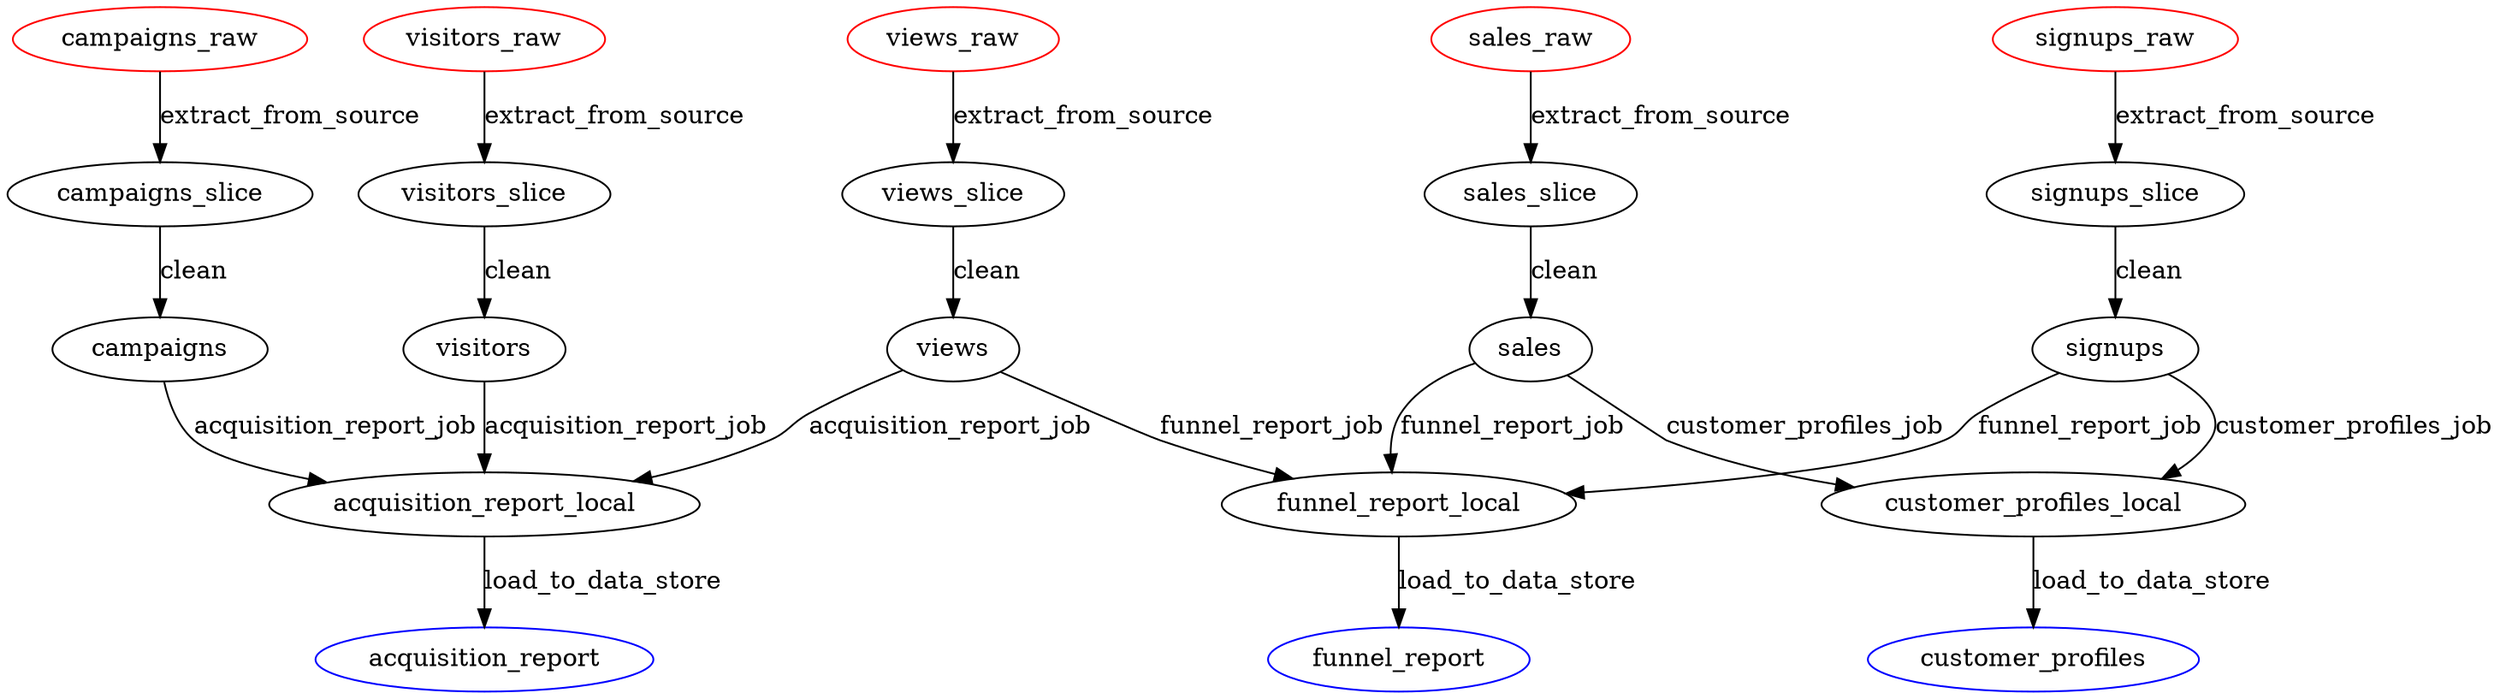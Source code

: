 digraph best_data_pipeline {

  //setup
  compound = True;
  splines = True;

  // inputs in red
  campaigns_raw [color = red]
  views_raw [color = red]
  visitors_raw [color = red]
  signups_raw [color = red]
  sales_raw [color = red]

  // outputs in blue
  acquisition_report [color = blue]
  funnel_report [color = blue]
  customer_profiles [color = blue]

  // subgraphs
  subgraph etl {
    label = "etl";

    subgraph extract {
      label = "extract"

      // extract columns and rows you need
      campaigns_raw -> campaigns_slice [label="extract_from_source"]
      views_raw -> views_slice [label="extract_from_source"]
      visitors_raw -> visitors_slice [label="extract_from_source"]
      signups_raw -> signups_slice [label="extract_from_source"]
      sales_raw -> sales_slice [label="extract_from_source"]

      // cast types and standardize nulls
      campaigns_slice -> campaigns [label="clean"]
      views_slice -> views [label="clean"]
      visitors_slice -> visitors [label="clean"]
      signups_slice -> signups [label="clean"]
      sales_slice -> sales [label="clean"]

    }

    subgraph transform {
      label = "transform"

      // run core business logic
      {campaigns, views, visitors} -> acquisition_report_local [label="acquisition_report_job"]
      {views, signups, sales} -> funnel_report_local [label="funnel_report_job"]
      {signups, sales} -> customer_profiles_local [label="customer_profiles_job"]

    }

    subgraph load {
      label = "load"

      // load results into final data store
      acquisition_report_local -> acquisition_report [label="load_to_data_store"]
      funnel_report_local -> funnel_report [label="load_to_data_store"]
      customer_profiles_local -> customer_profiles [label="load_to_data_store"]

    }

  }

}
